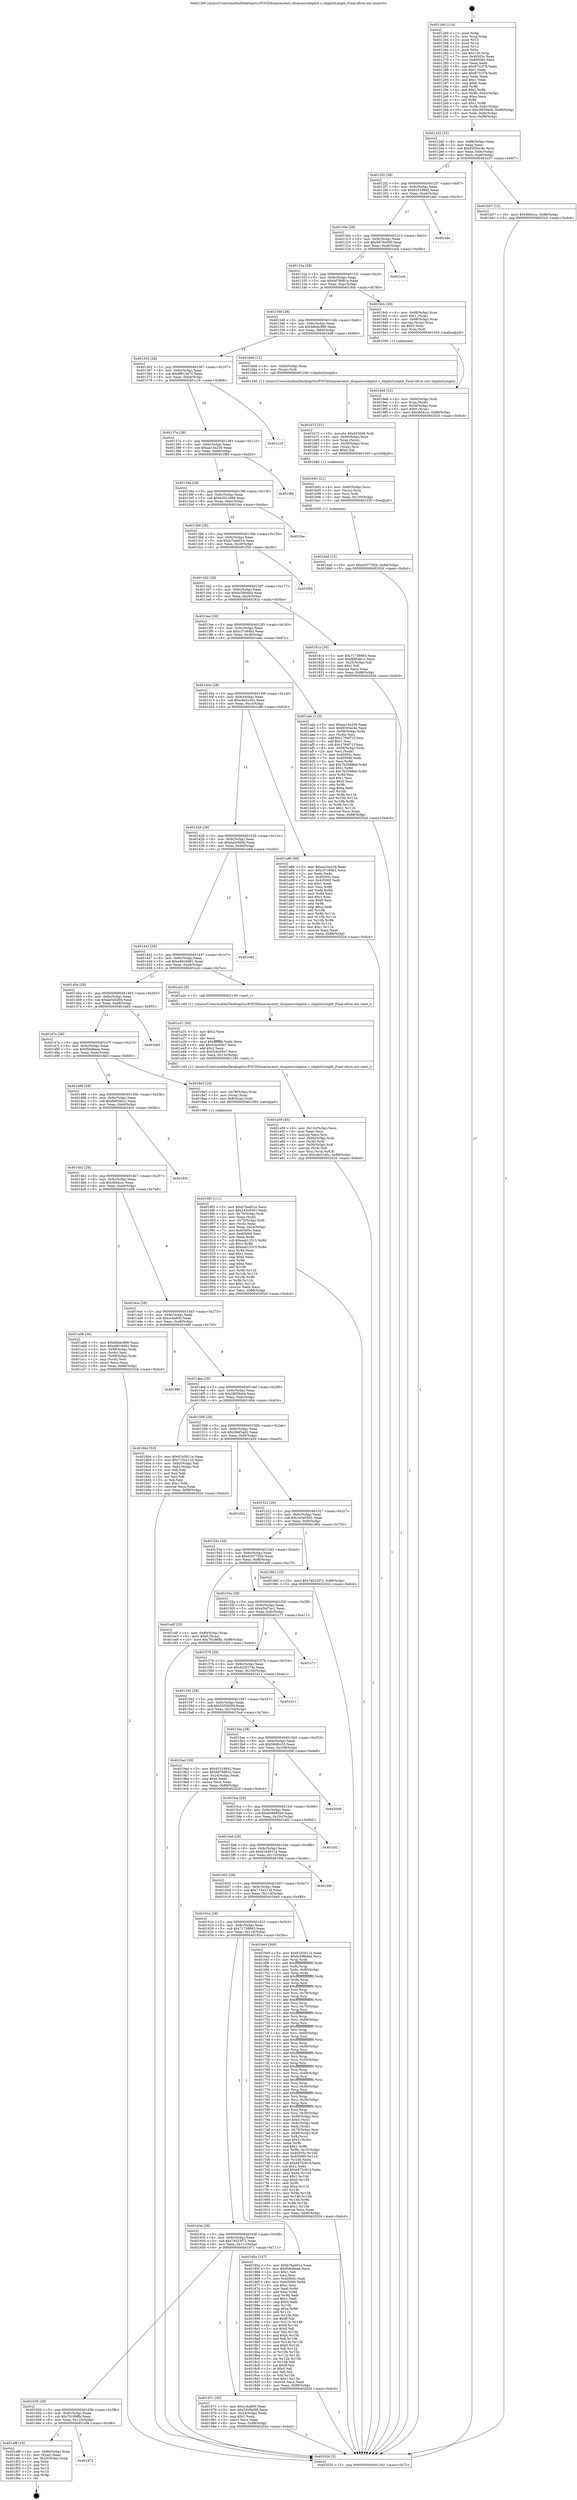 digraph "0x401260" {
  label = "0x401260 (/mnt/c/Users/mathe/Desktop/tcc/POCII/binaries/extr_disquesrcskiplist.c_skiplistLength_Final-ollvm.out::main(0))"
  labelloc = "t"
  node[shape=record]

  Entry [label="",width=0.3,height=0.3,shape=circle,fillcolor=black,style=filled]
  "0x4012d2" [label="{
     0x4012d2 [32]\l
     | [instrs]\l
     &nbsp;&nbsp;0x4012d2 \<+6\>: mov -0x88(%rbp),%eax\l
     &nbsp;&nbsp;0x4012d8 \<+2\>: mov %eax,%ecx\l
     &nbsp;&nbsp;0x4012da \<+6\>: sub $0x9305ec4e,%ecx\l
     &nbsp;&nbsp;0x4012e0 \<+6\>: mov %eax,-0x9c(%rbp)\l
     &nbsp;&nbsp;0x4012e6 \<+6\>: mov %ecx,-0xa0(%rbp)\l
     &nbsp;&nbsp;0x4012ec \<+6\>: je 0000000000401b57 \<main+0x8f7\>\l
  }"]
  "0x401b57" [label="{
     0x401b57 [15]\l
     | [instrs]\l
     &nbsp;&nbsp;0x401b57 \<+10\>: movl $0x4fd4ccc,-0x88(%rbp)\l
     &nbsp;&nbsp;0x401b61 \<+5\>: jmp 000000000040202d \<main+0xdcd\>\l
  }"]
  "0x4012f2" [label="{
     0x4012f2 [28]\l
     | [instrs]\l
     &nbsp;&nbsp;0x4012f2 \<+5\>: jmp 00000000004012f7 \<main+0x97\>\l
     &nbsp;&nbsp;0x4012f7 \<+6\>: mov -0x9c(%rbp),%eax\l
     &nbsp;&nbsp;0x4012fd \<+5\>: sub $0x93318942,%eax\l
     &nbsp;&nbsp;0x401302 \<+6\>: mov %eax,-0xa4(%rbp)\l
     &nbsp;&nbsp;0x401308 \<+6\>: je 0000000000401ebc \<main+0xc5c\>\l
  }"]
  Exit [label="",width=0.3,height=0.3,shape=circle,fillcolor=black,style=filled,peripheries=2]
  "0x401ebc" [label="{
     0x401ebc\l
  }", style=dashed]
  "0x40130e" [label="{
     0x40130e [28]\l
     | [instrs]\l
     &nbsp;&nbsp;0x40130e \<+5\>: jmp 0000000000401313 \<main+0xb3\>\l
     &nbsp;&nbsp;0x401313 \<+6\>: mov -0x9c(%rbp),%eax\l
     &nbsp;&nbsp;0x401319 \<+5\>: sub $0x9d76e095,%eax\l
     &nbsp;&nbsp;0x40131e \<+6\>: mov %eax,-0xa8(%rbp)\l
     &nbsp;&nbsp;0x401324 \<+6\>: je 0000000000401ecb \<main+0xc6b\>\l
  }"]
  "0x401672" [label="{
     0x401672\l
  }", style=dashed]
  "0x401ecb" [label="{
     0x401ecb\l
  }", style=dashed]
  "0x40132a" [label="{
     0x40132a [28]\l
     | [instrs]\l
     &nbsp;&nbsp;0x40132a \<+5\>: jmp 000000000040132f \<main+0xcf\>\l
     &nbsp;&nbsp;0x40132f \<+6\>: mov -0x9c(%rbp),%eax\l
     &nbsp;&nbsp;0x401335 \<+5\>: sub $0x9d78881e,%eax\l
     &nbsp;&nbsp;0x40133a \<+6\>: mov %eax,-0xac(%rbp)\l
     &nbsp;&nbsp;0x401340 \<+6\>: je 00000000004019cb \<main+0x76b\>\l
  }"]
  "0x401ef8" [label="{
     0x401ef8 [19]\l
     | [instrs]\l
     &nbsp;&nbsp;0x401ef8 \<+4\>: mov -0x80(%rbp),%rax\l
     &nbsp;&nbsp;0x401efc \<+2\>: mov (%rax),%eax\l
     &nbsp;&nbsp;0x401efe \<+4\>: lea -0x20(%rbp),%rsp\l
     &nbsp;&nbsp;0x401f02 \<+1\>: pop %rbx\l
     &nbsp;&nbsp;0x401f03 \<+2\>: pop %r12\l
     &nbsp;&nbsp;0x401f05 \<+2\>: pop %r14\l
     &nbsp;&nbsp;0x401f07 \<+2\>: pop %r15\l
     &nbsp;&nbsp;0x401f09 \<+1\>: pop %rbp\l
     &nbsp;&nbsp;0x401f0a \<+1\>: ret\l
  }"]
  "0x4019cb" [label="{
     0x4019cb [29]\l
     | [instrs]\l
     &nbsp;&nbsp;0x4019cb \<+4\>: mov -0x68(%rbp),%rax\l
     &nbsp;&nbsp;0x4019cf \<+6\>: movl $0x1,(%rax)\l
     &nbsp;&nbsp;0x4019d5 \<+4\>: mov -0x68(%rbp),%rax\l
     &nbsp;&nbsp;0x4019d9 \<+3\>: movslq (%rax),%rax\l
     &nbsp;&nbsp;0x4019dc \<+4\>: shl $0x3,%rax\l
     &nbsp;&nbsp;0x4019e0 \<+3\>: mov %rax,%rdi\l
     &nbsp;&nbsp;0x4019e3 \<+5\>: call 0000000000401050 \<malloc@plt\>\l
     | [calls]\l
     &nbsp;&nbsp;0x401050 \{1\} (unknown)\l
  }"]
  "0x401346" [label="{
     0x401346 [28]\l
     | [instrs]\l
     &nbsp;&nbsp;0x401346 \<+5\>: jmp 000000000040134b \<main+0xeb\>\l
     &nbsp;&nbsp;0x40134b \<+6\>: mov -0x9c(%rbp),%eax\l
     &nbsp;&nbsp;0x401351 \<+5\>: sub $0x9dbbc996,%eax\l
     &nbsp;&nbsp;0x401356 \<+6\>: mov %eax,-0xb0(%rbp)\l
     &nbsp;&nbsp;0x40135c \<+6\>: je 0000000000401b66 \<main+0x906\>\l
  }"]
  "0x401ba6" [label="{
     0x401ba6 [15]\l
     | [instrs]\l
     &nbsp;&nbsp;0x401ba6 \<+10\>: movl $0x4307792b,-0x88(%rbp)\l
     &nbsp;&nbsp;0x401bb0 \<+5\>: jmp 000000000040202d \<main+0xdcd\>\l
  }"]
  "0x401b66" [label="{
     0x401b66 [12]\l
     | [instrs]\l
     &nbsp;&nbsp;0x401b66 \<+4\>: mov -0x60(%rbp),%rax\l
     &nbsp;&nbsp;0x401b6a \<+3\>: mov (%rax),%rdi\l
     &nbsp;&nbsp;0x401b6d \<+5\>: call 0000000000401240 \<skiplistLength\>\l
     | [calls]\l
     &nbsp;&nbsp;0x401240 \{1\} (/mnt/c/Users/mathe/Desktop/tcc/POCII/binaries/extr_disquesrcskiplist.c_skiplistLength_Final-ollvm.out::skiplistLength)\l
  }"]
  "0x401362" [label="{
     0x401362 [28]\l
     | [instrs]\l
     &nbsp;&nbsp;0x401362 \<+5\>: jmp 0000000000401367 \<main+0x107\>\l
     &nbsp;&nbsp;0x401367 \<+6\>: mov -0x9c(%rbp),%eax\l
     &nbsp;&nbsp;0x40136d \<+5\>: sub $0x9f813d70,%eax\l
     &nbsp;&nbsp;0x401372 \<+6\>: mov %eax,-0xb4(%rbp)\l
     &nbsp;&nbsp;0x401378 \<+6\>: je 0000000000401c16 \<main+0x9b6\>\l
  }"]
  "0x401b91" [label="{
     0x401b91 [21]\l
     | [instrs]\l
     &nbsp;&nbsp;0x401b91 \<+4\>: mov -0x60(%rbp),%rcx\l
     &nbsp;&nbsp;0x401b95 \<+3\>: mov (%rcx),%rcx\l
     &nbsp;&nbsp;0x401b98 \<+3\>: mov %rcx,%rdi\l
     &nbsp;&nbsp;0x401b9b \<+6\>: mov %eax,-0x130(%rbp)\l
     &nbsp;&nbsp;0x401ba1 \<+5\>: call 0000000000401030 \<free@plt\>\l
     | [calls]\l
     &nbsp;&nbsp;0x401030 \{1\} (unknown)\l
  }"]
  "0x401c16" [label="{
     0x401c16\l
  }", style=dashed]
  "0x40137e" [label="{
     0x40137e [28]\l
     | [instrs]\l
     &nbsp;&nbsp;0x40137e \<+5\>: jmp 0000000000401383 \<main+0x123\>\l
     &nbsp;&nbsp;0x401383 \<+6\>: mov -0x9c(%rbp),%eax\l
     &nbsp;&nbsp;0x401389 \<+5\>: sub $0xaa10a230,%eax\l
     &nbsp;&nbsp;0x40138e \<+6\>: mov %eax,-0xb8(%rbp)\l
     &nbsp;&nbsp;0x401394 \<+6\>: je 0000000000401f80 \<main+0xd20\>\l
  }"]
  "0x401b72" [label="{
     0x401b72 [31]\l
     | [instrs]\l
     &nbsp;&nbsp;0x401b72 \<+10\>: movabs $0x4030d6,%rdi\l
     &nbsp;&nbsp;0x401b7c \<+4\>: mov -0x50(%rbp),%rcx\l
     &nbsp;&nbsp;0x401b80 \<+3\>: mov %rax,(%rcx)\l
     &nbsp;&nbsp;0x401b83 \<+4\>: mov -0x50(%rbp),%rax\l
     &nbsp;&nbsp;0x401b87 \<+3\>: mov (%rax),%rsi\l
     &nbsp;&nbsp;0x401b8a \<+2\>: mov $0x0,%al\l
     &nbsp;&nbsp;0x401b8c \<+5\>: call 0000000000401040 \<printf@plt\>\l
     | [calls]\l
     &nbsp;&nbsp;0x401040 \{1\} (unknown)\l
  }"]
  "0x401f80" [label="{
     0x401f80\l
  }", style=dashed]
  "0x40139a" [label="{
     0x40139a [28]\l
     | [instrs]\l
     &nbsp;&nbsp;0x40139a \<+5\>: jmp 000000000040139f \<main+0x13f\>\l
     &nbsp;&nbsp;0x40139f \<+6\>: mov -0x9c(%rbp),%eax\l
     &nbsp;&nbsp;0x4013a5 \<+5\>: sub $0xb301c48d,%eax\l
     &nbsp;&nbsp;0x4013aa \<+6\>: mov %eax,-0xbc(%rbp)\l
     &nbsp;&nbsp;0x4013b0 \<+6\>: je 0000000000401faa \<main+0xd4a\>\l
  }"]
  "0x401a59" [label="{
     0x401a59 [45]\l
     | [instrs]\l
     &nbsp;&nbsp;0x401a59 \<+6\>: mov -0x12c(%rbp),%ecx\l
     &nbsp;&nbsp;0x401a5f \<+3\>: imul %eax,%ecx\l
     &nbsp;&nbsp;0x401a62 \<+3\>: movslq %ecx,%rsi\l
     &nbsp;&nbsp;0x401a65 \<+4\>: mov -0x60(%rbp),%rdi\l
     &nbsp;&nbsp;0x401a69 \<+3\>: mov (%rdi),%rdi\l
     &nbsp;&nbsp;0x401a6c \<+4\>: mov -0x58(%rbp),%r8\l
     &nbsp;&nbsp;0x401a70 \<+3\>: movslq (%r8),%r8\l
     &nbsp;&nbsp;0x401a73 \<+4\>: mov %rsi,(%rdi,%r8,8)\l
     &nbsp;&nbsp;0x401a77 \<+10\>: movl $0xc6e01e5c,-0x88(%rbp)\l
     &nbsp;&nbsp;0x401a81 \<+5\>: jmp 000000000040202d \<main+0xdcd\>\l
  }"]
  "0x401faa" [label="{
     0x401faa\l
  }", style=dashed]
  "0x4013b6" [label="{
     0x4013b6 [28]\l
     | [instrs]\l
     &nbsp;&nbsp;0x4013b6 \<+5\>: jmp 00000000004013bb \<main+0x15b\>\l
     &nbsp;&nbsp;0x4013bb \<+6\>: mov -0x9c(%rbp),%eax\l
     &nbsp;&nbsp;0x4013c1 \<+5\>: sub $0xb7bad01e,%eax\l
     &nbsp;&nbsp;0x4013c6 \<+6\>: mov %eax,-0xc0(%rbp)\l
     &nbsp;&nbsp;0x4013cc \<+6\>: je 0000000000401f50 \<main+0xcf0\>\l
  }"]
  "0x401a31" [label="{
     0x401a31 [40]\l
     | [instrs]\l
     &nbsp;&nbsp;0x401a31 \<+5\>: mov $0x2,%ecx\l
     &nbsp;&nbsp;0x401a36 \<+1\>: cltd\l
     &nbsp;&nbsp;0x401a37 \<+2\>: idiv %ecx\l
     &nbsp;&nbsp;0x401a39 \<+6\>: imul $0xfffffffe,%edx,%ecx\l
     &nbsp;&nbsp;0x401a3f \<+6\>: add $0x5cbc05e7,%ecx\l
     &nbsp;&nbsp;0x401a45 \<+3\>: add $0x1,%ecx\l
     &nbsp;&nbsp;0x401a48 \<+6\>: sub $0x5cbc05e7,%ecx\l
     &nbsp;&nbsp;0x401a4e \<+6\>: mov %ecx,-0x12c(%rbp)\l
     &nbsp;&nbsp;0x401a54 \<+5\>: call 0000000000401160 \<next_i\>\l
     | [calls]\l
     &nbsp;&nbsp;0x401160 \{1\} (/mnt/c/Users/mathe/Desktop/tcc/POCII/binaries/extr_disquesrcskiplist.c_skiplistLength_Final-ollvm.out::next_i)\l
  }"]
  "0x401f50" [label="{
     0x401f50\l
  }", style=dashed]
  "0x4013d2" [label="{
     0x4013d2 [28]\l
     | [instrs]\l
     &nbsp;&nbsp;0x4013d2 \<+5\>: jmp 00000000004013d7 \<main+0x177\>\l
     &nbsp;&nbsp;0x4013d7 \<+6\>: mov -0x9c(%rbp),%eax\l
     &nbsp;&nbsp;0x4013dd \<+5\>: sub $0xbc58bddd,%eax\l
     &nbsp;&nbsp;0x4013e2 \<+6\>: mov %eax,-0xc4(%rbp)\l
     &nbsp;&nbsp;0x4013e8 \<+6\>: je 000000000040181e \<main+0x5be\>\l
  }"]
  "0x4019e8" [label="{
     0x4019e8 [32]\l
     | [instrs]\l
     &nbsp;&nbsp;0x4019e8 \<+4\>: mov -0x60(%rbp),%rdi\l
     &nbsp;&nbsp;0x4019ec \<+3\>: mov %rax,(%rdi)\l
     &nbsp;&nbsp;0x4019ef \<+4\>: mov -0x58(%rbp),%rax\l
     &nbsp;&nbsp;0x4019f3 \<+6\>: movl $0x0,(%rax)\l
     &nbsp;&nbsp;0x4019f9 \<+10\>: movl $0x4fd4ccc,-0x88(%rbp)\l
     &nbsp;&nbsp;0x401a03 \<+5\>: jmp 000000000040202d \<main+0xdcd\>\l
  }"]
  "0x40181e" [label="{
     0x40181e [30]\l
     | [instrs]\l
     &nbsp;&nbsp;0x40181e \<+5\>: mov $0x71738963,%eax\l
     &nbsp;&nbsp;0x401823 \<+5\>: mov $0xfb854b1c,%ecx\l
     &nbsp;&nbsp;0x401828 \<+3\>: mov -0x25(%rbp),%dl\l
     &nbsp;&nbsp;0x40182b \<+3\>: test $0x1,%dl\l
     &nbsp;&nbsp;0x40182e \<+3\>: cmovne %ecx,%eax\l
     &nbsp;&nbsp;0x401831 \<+6\>: mov %eax,-0x88(%rbp)\l
     &nbsp;&nbsp;0x401837 \<+5\>: jmp 000000000040202d \<main+0xdcd\>\l
  }"]
  "0x4013ee" [label="{
     0x4013ee [28]\l
     | [instrs]\l
     &nbsp;&nbsp;0x4013ee \<+5\>: jmp 00000000004013f3 \<main+0x193\>\l
     &nbsp;&nbsp;0x4013f3 \<+6\>: mov -0x9c(%rbp),%eax\l
     &nbsp;&nbsp;0x4013f9 \<+5\>: sub $0xc37c84b2,%eax\l
     &nbsp;&nbsp;0x4013fe \<+6\>: mov %eax,-0xc8(%rbp)\l
     &nbsp;&nbsp;0x401404 \<+6\>: je 0000000000401adc \<main+0x87c\>\l
  }"]
  "0x401656" [label="{
     0x401656 [28]\l
     | [instrs]\l
     &nbsp;&nbsp;0x401656 \<+5\>: jmp 000000000040165b \<main+0x3fb\>\l
     &nbsp;&nbsp;0x40165b \<+6\>: mov -0x9c(%rbp),%eax\l
     &nbsp;&nbsp;0x401661 \<+5\>: sub $0x78186ffa,%eax\l
     &nbsp;&nbsp;0x401666 \<+6\>: mov %eax,-0x120(%rbp)\l
     &nbsp;&nbsp;0x40166c \<+6\>: je 0000000000401ef8 \<main+0xc98\>\l
  }"]
  "0x401adc" [label="{
     0x401adc [123]\l
     | [instrs]\l
     &nbsp;&nbsp;0x401adc \<+5\>: mov $0xaa10a230,%eax\l
     &nbsp;&nbsp;0x401ae1 \<+5\>: mov $0x9305ec4e,%ecx\l
     &nbsp;&nbsp;0x401ae6 \<+4\>: mov -0x58(%rbp),%rdx\l
     &nbsp;&nbsp;0x401aea \<+2\>: mov (%rdx),%esi\l
     &nbsp;&nbsp;0x401aec \<+6\>: add $0x1784f71f,%esi\l
     &nbsp;&nbsp;0x401af2 \<+3\>: add $0x1,%esi\l
     &nbsp;&nbsp;0x401af5 \<+6\>: sub $0x1784f71f,%esi\l
     &nbsp;&nbsp;0x401afb \<+4\>: mov -0x58(%rbp),%rdx\l
     &nbsp;&nbsp;0x401aff \<+2\>: mov %esi,(%rdx)\l
     &nbsp;&nbsp;0x401b01 \<+7\>: mov 0x40505c,%esi\l
     &nbsp;&nbsp;0x401b08 \<+7\>: mov 0x405060,%edi\l
     &nbsp;&nbsp;0x401b0f \<+3\>: mov %esi,%r8d\l
     &nbsp;&nbsp;0x401b12 \<+7\>: add $0x7b5598bb,%r8d\l
     &nbsp;&nbsp;0x401b19 \<+4\>: sub $0x1,%r8d\l
     &nbsp;&nbsp;0x401b1d \<+7\>: sub $0x7b5598bb,%r8d\l
     &nbsp;&nbsp;0x401b24 \<+4\>: imul %r8d,%esi\l
     &nbsp;&nbsp;0x401b28 \<+3\>: and $0x1,%esi\l
     &nbsp;&nbsp;0x401b2b \<+3\>: cmp $0x0,%esi\l
     &nbsp;&nbsp;0x401b2e \<+4\>: sete %r9b\l
     &nbsp;&nbsp;0x401b32 \<+3\>: cmp $0xa,%edi\l
     &nbsp;&nbsp;0x401b35 \<+4\>: setl %r10b\l
     &nbsp;&nbsp;0x401b39 \<+3\>: mov %r9b,%r11b\l
     &nbsp;&nbsp;0x401b3c \<+3\>: and %r10b,%r11b\l
     &nbsp;&nbsp;0x401b3f \<+3\>: xor %r10b,%r9b\l
     &nbsp;&nbsp;0x401b42 \<+3\>: or %r9b,%r11b\l
     &nbsp;&nbsp;0x401b45 \<+4\>: test $0x1,%r11b\l
     &nbsp;&nbsp;0x401b49 \<+3\>: cmovne %ecx,%eax\l
     &nbsp;&nbsp;0x401b4c \<+6\>: mov %eax,-0x88(%rbp)\l
     &nbsp;&nbsp;0x401b52 \<+5\>: jmp 000000000040202d \<main+0xdcd\>\l
  }"]
  "0x40140a" [label="{
     0x40140a [28]\l
     | [instrs]\l
     &nbsp;&nbsp;0x40140a \<+5\>: jmp 000000000040140f \<main+0x1af\>\l
     &nbsp;&nbsp;0x40140f \<+6\>: mov -0x9c(%rbp),%eax\l
     &nbsp;&nbsp;0x401415 \<+5\>: sub $0xc6e01e5c,%eax\l
     &nbsp;&nbsp;0x40141a \<+6\>: mov %eax,-0xcc(%rbp)\l
     &nbsp;&nbsp;0x401420 \<+6\>: je 0000000000401a86 \<main+0x826\>\l
  }"]
  "0x401971" [label="{
     0x401971 [30]\l
     | [instrs]\l
     &nbsp;&nbsp;0x401971 \<+5\>: mov $0xcc4a800,%eax\l
     &nbsp;&nbsp;0x401976 \<+5\>: mov $0x5305b5f4,%ecx\l
     &nbsp;&nbsp;0x40197b \<+3\>: mov -0x24(%rbp),%edx\l
     &nbsp;&nbsp;0x40197e \<+3\>: cmp $0x1,%edx\l
     &nbsp;&nbsp;0x401981 \<+3\>: cmovl %ecx,%eax\l
     &nbsp;&nbsp;0x401984 \<+6\>: mov %eax,-0x88(%rbp)\l
     &nbsp;&nbsp;0x40198a \<+5\>: jmp 000000000040202d \<main+0xdcd\>\l
  }"]
  "0x401a86" [label="{
     0x401a86 [86]\l
     | [instrs]\l
     &nbsp;&nbsp;0x401a86 \<+5\>: mov $0xaa10a230,%eax\l
     &nbsp;&nbsp;0x401a8b \<+5\>: mov $0xc37c84b2,%ecx\l
     &nbsp;&nbsp;0x401a90 \<+2\>: xor %edx,%edx\l
     &nbsp;&nbsp;0x401a92 \<+7\>: mov 0x40505c,%esi\l
     &nbsp;&nbsp;0x401a99 \<+7\>: mov 0x405060,%edi\l
     &nbsp;&nbsp;0x401aa0 \<+3\>: sub $0x1,%edx\l
     &nbsp;&nbsp;0x401aa3 \<+3\>: mov %esi,%r8d\l
     &nbsp;&nbsp;0x401aa6 \<+3\>: add %edx,%r8d\l
     &nbsp;&nbsp;0x401aa9 \<+4\>: imul %r8d,%esi\l
     &nbsp;&nbsp;0x401aad \<+3\>: and $0x1,%esi\l
     &nbsp;&nbsp;0x401ab0 \<+3\>: cmp $0x0,%esi\l
     &nbsp;&nbsp;0x401ab3 \<+4\>: sete %r9b\l
     &nbsp;&nbsp;0x401ab7 \<+3\>: cmp $0xa,%edi\l
     &nbsp;&nbsp;0x401aba \<+4\>: setl %r10b\l
     &nbsp;&nbsp;0x401abe \<+3\>: mov %r9b,%r11b\l
     &nbsp;&nbsp;0x401ac1 \<+3\>: and %r10b,%r11b\l
     &nbsp;&nbsp;0x401ac4 \<+3\>: xor %r10b,%r9b\l
     &nbsp;&nbsp;0x401ac7 \<+3\>: or %r9b,%r11b\l
     &nbsp;&nbsp;0x401aca \<+4\>: test $0x1,%r11b\l
     &nbsp;&nbsp;0x401ace \<+3\>: cmovne %ecx,%eax\l
     &nbsp;&nbsp;0x401ad1 \<+6\>: mov %eax,-0x88(%rbp)\l
     &nbsp;&nbsp;0x401ad7 \<+5\>: jmp 000000000040202d \<main+0xdcd\>\l
  }"]
  "0x401426" [label="{
     0x401426 [28]\l
     | [instrs]\l
     &nbsp;&nbsp;0x401426 \<+5\>: jmp 000000000040142b \<main+0x1cb\>\l
     &nbsp;&nbsp;0x40142b \<+6\>: mov -0x9c(%rbp),%eax\l
     &nbsp;&nbsp;0x401431 \<+5\>: sub $0xda3c6b9e,%eax\l
     &nbsp;&nbsp;0x401436 \<+6\>: mov %eax,-0xd0(%rbp)\l
     &nbsp;&nbsp;0x40143c \<+6\>: je 0000000000401e6d \<main+0xc0d\>\l
  }"]
  "0x4018f3" [label="{
     0x4018f3 [111]\l
     | [instrs]\l
     &nbsp;&nbsp;0x4018f3 \<+5\>: mov $0xb7bad01e,%ecx\l
     &nbsp;&nbsp;0x4018f8 \<+5\>: mov $0x343e5581,%edx\l
     &nbsp;&nbsp;0x4018fd \<+4\>: mov -0x70(%rbp),%rdi\l
     &nbsp;&nbsp;0x401901 \<+2\>: mov %eax,(%rdi)\l
     &nbsp;&nbsp;0x401903 \<+4\>: mov -0x70(%rbp),%rdi\l
     &nbsp;&nbsp;0x401907 \<+2\>: mov (%rdi),%eax\l
     &nbsp;&nbsp;0x401909 \<+3\>: mov %eax,-0x24(%rbp)\l
     &nbsp;&nbsp;0x40190c \<+7\>: mov 0x40505c,%eax\l
     &nbsp;&nbsp;0x401913 \<+7\>: mov 0x405060,%esi\l
     &nbsp;&nbsp;0x40191a \<+3\>: mov %eax,%r8d\l
     &nbsp;&nbsp;0x40191d \<+7\>: sub $0xeab12515,%r8d\l
     &nbsp;&nbsp;0x401924 \<+4\>: sub $0x1,%r8d\l
     &nbsp;&nbsp;0x401928 \<+7\>: add $0xeab12515,%r8d\l
     &nbsp;&nbsp;0x40192f \<+4\>: imul %r8d,%eax\l
     &nbsp;&nbsp;0x401933 \<+3\>: and $0x1,%eax\l
     &nbsp;&nbsp;0x401936 \<+3\>: cmp $0x0,%eax\l
     &nbsp;&nbsp;0x401939 \<+4\>: sete %r9b\l
     &nbsp;&nbsp;0x40193d \<+3\>: cmp $0xa,%esi\l
     &nbsp;&nbsp;0x401940 \<+4\>: setl %r10b\l
     &nbsp;&nbsp;0x401944 \<+3\>: mov %r9b,%r11b\l
     &nbsp;&nbsp;0x401947 \<+3\>: and %r10b,%r11b\l
     &nbsp;&nbsp;0x40194a \<+3\>: xor %r10b,%r9b\l
     &nbsp;&nbsp;0x40194d \<+3\>: or %r9b,%r11b\l
     &nbsp;&nbsp;0x401950 \<+4\>: test $0x1,%r11b\l
     &nbsp;&nbsp;0x401954 \<+3\>: cmovne %edx,%ecx\l
     &nbsp;&nbsp;0x401957 \<+6\>: mov %ecx,-0x88(%rbp)\l
     &nbsp;&nbsp;0x40195d \<+5\>: jmp 000000000040202d \<main+0xdcd\>\l
  }"]
  "0x401e6d" [label="{
     0x401e6d\l
  }", style=dashed]
  "0x401442" [label="{
     0x401442 [28]\l
     | [instrs]\l
     &nbsp;&nbsp;0x401442 \<+5\>: jmp 0000000000401447 \<main+0x1e7\>\l
     &nbsp;&nbsp;0x401447 \<+6\>: mov -0x9c(%rbp),%eax\l
     &nbsp;&nbsp;0x40144d \<+5\>: sub $0xe8816d81,%eax\l
     &nbsp;&nbsp;0x401452 \<+6\>: mov %eax,-0xd4(%rbp)\l
     &nbsp;&nbsp;0x401458 \<+6\>: je 0000000000401a2c \<main+0x7cc\>\l
  }"]
  "0x40163a" [label="{
     0x40163a [28]\l
     | [instrs]\l
     &nbsp;&nbsp;0x40163a \<+5\>: jmp 000000000040163f \<main+0x3df\>\l
     &nbsp;&nbsp;0x40163f \<+6\>: mov -0x9c(%rbp),%eax\l
     &nbsp;&nbsp;0x401645 \<+5\>: sub $0x74023f72,%eax\l
     &nbsp;&nbsp;0x40164a \<+6\>: mov %eax,-0x11c(%rbp)\l
     &nbsp;&nbsp;0x401650 \<+6\>: je 0000000000401971 \<main+0x711\>\l
  }"]
  "0x401a2c" [label="{
     0x401a2c [5]\l
     | [instrs]\l
     &nbsp;&nbsp;0x401a2c \<+5\>: call 0000000000401160 \<next_i\>\l
     | [calls]\l
     &nbsp;&nbsp;0x401160 \{1\} (/mnt/c/Users/mathe/Desktop/tcc/POCII/binaries/extr_disquesrcskiplist.c_skiplistLength_Final-ollvm.out::next_i)\l
  }"]
  "0x40145e" [label="{
     0x40145e [28]\l
     | [instrs]\l
     &nbsp;&nbsp;0x40145e \<+5\>: jmp 0000000000401463 \<main+0x203\>\l
     &nbsp;&nbsp;0x401463 \<+6\>: mov -0x9c(%rbp),%eax\l
     &nbsp;&nbsp;0x401469 \<+5\>: sub $0xee5cb30d,%eax\l
     &nbsp;&nbsp;0x40146e \<+6\>: mov %eax,-0xd8(%rbp)\l
     &nbsp;&nbsp;0x401474 \<+6\>: je 0000000000401bb5 \<main+0x955\>\l
  }"]
  "0x40185a" [label="{
     0x40185a [137]\l
     | [instrs]\l
     &nbsp;&nbsp;0x40185a \<+5\>: mov $0xb7bad01e,%eax\l
     &nbsp;&nbsp;0x40185f \<+5\>: mov $0xf56d6eae,%ecx\l
     &nbsp;&nbsp;0x401864 \<+2\>: mov $0x1,%dl\l
     &nbsp;&nbsp;0x401866 \<+2\>: xor %esi,%esi\l
     &nbsp;&nbsp;0x401868 \<+7\>: mov 0x40505c,%edi\l
     &nbsp;&nbsp;0x40186f \<+8\>: mov 0x405060,%r8d\l
     &nbsp;&nbsp;0x401877 \<+3\>: sub $0x1,%esi\l
     &nbsp;&nbsp;0x40187a \<+3\>: mov %edi,%r9d\l
     &nbsp;&nbsp;0x40187d \<+3\>: add %esi,%r9d\l
     &nbsp;&nbsp;0x401880 \<+4\>: imul %r9d,%edi\l
     &nbsp;&nbsp;0x401884 \<+3\>: and $0x1,%edi\l
     &nbsp;&nbsp;0x401887 \<+3\>: cmp $0x0,%edi\l
     &nbsp;&nbsp;0x40188a \<+4\>: sete %r10b\l
     &nbsp;&nbsp;0x40188e \<+4\>: cmp $0xa,%r8d\l
     &nbsp;&nbsp;0x401892 \<+4\>: setl %r11b\l
     &nbsp;&nbsp;0x401896 \<+3\>: mov %r10b,%bl\l
     &nbsp;&nbsp;0x401899 \<+3\>: xor $0xff,%bl\l
     &nbsp;&nbsp;0x40189c \<+3\>: mov %r11b,%r14b\l
     &nbsp;&nbsp;0x40189f \<+4\>: xor $0xff,%r14b\l
     &nbsp;&nbsp;0x4018a3 \<+3\>: xor $0x0,%dl\l
     &nbsp;&nbsp;0x4018a6 \<+3\>: mov %bl,%r15b\l
     &nbsp;&nbsp;0x4018a9 \<+4\>: and $0x0,%r15b\l
     &nbsp;&nbsp;0x4018ad \<+3\>: and %dl,%r10b\l
     &nbsp;&nbsp;0x4018b0 \<+3\>: mov %r14b,%r12b\l
     &nbsp;&nbsp;0x4018b3 \<+4\>: and $0x0,%r12b\l
     &nbsp;&nbsp;0x4018b7 \<+3\>: and %dl,%r11b\l
     &nbsp;&nbsp;0x4018ba \<+3\>: or %r10b,%r15b\l
     &nbsp;&nbsp;0x4018bd \<+3\>: or %r11b,%r12b\l
     &nbsp;&nbsp;0x4018c0 \<+3\>: xor %r12b,%r15b\l
     &nbsp;&nbsp;0x4018c3 \<+3\>: or %r14b,%bl\l
     &nbsp;&nbsp;0x4018c6 \<+3\>: xor $0xff,%bl\l
     &nbsp;&nbsp;0x4018c9 \<+3\>: or $0x0,%dl\l
     &nbsp;&nbsp;0x4018cc \<+2\>: and %dl,%bl\l
     &nbsp;&nbsp;0x4018ce \<+3\>: or %bl,%r15b\l
     &nbsp;&nbsp;0x4018d1 \<+4\>: test $0x1,%r15b\l
     &nbsp;&nbsp;0x4018d5 \<+3\>: cmovne %ecx,%eax\l
     &nbsp;&nbsp;0x4018d8 \<+6\>: mov %eax,-0x88(%rbp)\l
     &nbsp;&nbsp;0x4018de \<+5\>: jmp 000000000040202d \<main+0xdcd\>\l
  }"]
  "0x401bb5" [label="{
     0x401bb5\l
  }", style=dashed]
  "0x40147a" [label="{
     0x40147a [28]\l
     | [instrs]\l
     &nbsp;&nbsp;0x40147a \<+5\>: jmp 000000000040147f \<main+0x21f\>\l
     &nbsp;&nbsp;0x40147f \<+6\>: mov -0x9c(%rbp),%eax\l
     &nbsp;&nbsp;0x401485 \<+5\>: sub $0xf56d6eae,%eax\l
     &nbsp;&nbsp;0x40148a \<+6\>: mov %eax,-0xdc(%rbp)\l
     &nbsp;&nbsp;0x401490 \<+6\>: je 00000000004018e3 \<main+0x683\>\l
  }"]
  "0x40161e" [label="{
     0x40161e [28]\l
     | [instrs]\l
     &nbsp;&nbsp;0x40161e \<+5\>: jmp 0000000000401623 \<main+0x3c3\>\l
     &nbsp;&nbsp;0x401623 \<+6\>: mov -0x9c(%rbp),%eax\l
     &nbsp;&nbsp;0x401629 \<+5\>: sub $0x71738963,%eax\l
     &nbsp;&nbsp;0x40162e \<+6\>: mov %eax,-0x118(%rbp)\l
     &nbsp;&nbsp;0x401634 \<+6\>: je 000000000040185a \<main+0x5fa\>\l
  }"]
  "0x4018e3" [label="{
     0x4018e3 [16]\l
     | [instrs]\l
     &nbsp;&nbsp;0x4018e3 \<+4\>: mov -0x78(%rbp),%rax\l
     &nbsp;&nbsp;0x4018e7 \<+3\>: mov (%rax),%rax\l
     &nbsp;&nbsp;0x4018ea \<+4\>: mov 0x8(%rax),%rdi\l
     &nbsp;&nbsp;0x4018ee \<+5\>: call 0000000000401060 \<atoi@plt\>\l
     | [calls]\l
     &nbsp;&nbsp;0x401060 \{1\} (unknown)\l
  }"]
  "0x401496" [label="{
     0x401496 [28]\l
     | [instrs]\l
     &nbsp;&nbsp;0x401496 \<+5\>: jmp 000000000040149b \<main+0x23b\>\l
     &nbsp;&nbsp;0x40149b \<+6\>: mov -0x9c(%rbp),%eax\l
     &nbsp;&nbsp;0x4014a1 \<+5\>: sub $0xfb854b1c,%eax\l
     &nbsp;&nbsp;0x4014a6 \<+6\>: mov %eax,-0xe0(%rbp)\l
     &nbsp;&nbsp;0x4014ac \<+6\>: je 000000000040183c \<main+0x5dc\>\l
  }"]
  "0x4016e9" [label="{
     0x4016e9 [309]\l
     | [instrs]\l
     &nbsp;&nbsp;0x4016e9 \<+5\>: mov $0x61b5611e,%eax\l
     &nbsp;&nbsp;0x4016ee \<+5\>: mov $0xbc58bddd,%ecx\l
     &nbsp;&nbsp;0x4016f3 \<+3\>: mov %rsp,%rdx\l
     &nbsp;&nbsp;0x4016f6 \<+4\>: add $0xfffffffffffffff0,%rdx\l
     &nbsp;&nbsp;0x4016fa \<+3\>: mov %rdx,%rsp\l
     &nbsp;&nbsp;0x4016fd \<+4\>: mov %rdx,-0x80(%rbp)\l
     &nbsp;&nbsp;0x401701 \<+3\>: mov %rsp,%rdx\l
     &nbsp;&nbsp;0x401704 \<+4\>: add $0xfffffffffffffff0,%rdx\l
     &nbsp;&nbsp;0x401708 \<+3\>: mov %rdx,%rsp\l
     &nbsp;&nbsp;0x40170b \<+3\>: mov %rsp,%rsi\l
     &nbsp;&nbsp;0x40170e \<+4\>: add $0xfffffffffffffff0,%rsi\l
     &nbsp;&nbsp;0x401712 \<+3\>: mov %rsi,%rsp\l
     &nbsp;&nbsp;0x401715 \<+4\>: mov %rsi,-0x78(%rbp)\l
     &nbsp;&nbsp;0x401719 \<+3\>: mov %rsp,%rsi\l
     &nbsp;&nbsp;0x40171c \<+4\>: add $0xfffffffffffffff0,%rsi\l
     &nbsp;&nbsp;0x401720 \<+3\>: mov %rsi,%rsp\l
     &nbsp;&nbsp;0x401723 \<+4\>: mov %rsi,-0x70(%rbp)\l
     &nbsp;&nbsp;0x401727 \<+3\>: mov %rsp,%rsi\l
     &nbsp;&nbsp;0x40172a \<+4\>: add $0xfffffffffffffff0,%rsi\l
     &nbsp;&nbsp;0x40172e \<+3\>: mov %rsi,%rsp\l
     &nbsp;&nbsp;0x401731 \<+4\>: mov %rsi,-0x68(%rbp)\l
     &nbsp;&nbsp;0x401735 \<+3\>: mov %rsp,%rsi\l
     &nbsp;&nbsp;0x401738 \<+4\>: add $0xfffffffffffffff0,%rsi\l
     &nbsp;&nbsp;0x40173c \<+3\>: mov %rsi,%rsp\l
     &nbsp;&nbsp;0x40173f \<+4\>: mov %rsi,-0x60(%rbp)\l
     &nbsp;&nbsp;0x401743 \<+3\>: mov %rsp,%rsi\l
     &nbsp;&nbsp;0x401746 \<+4\>: add $0xfffffffffffffff0,%rsi\l
     &nbsp;&nbsp;0x40174a \<+3\>: mov %rsi,%rsp\l
     &nbsp;&nbsp;0x40174d \<+4\>: mov %rsi,-0x58(%rbp)\l
     &nbsp;&nbsp;0x401751 \<+3\>: mov %rsp,%rsi\l
     &nbsp;&nbsp;0x401754 \<+4\>: add $0xfffffffffffffff0,%rsi\l
     &nbsp;&nbsp;0x401758 \<+3\>: mov %rsi,%rsp\l
     &nbsp;&nbsp;0x40175b \<+4\>: mov %rsi,-0x50(%rbp)\l
     &nbsp;&nbsp;0x40175f \<+3\>: mov %rsp,%rsi\l
     &nbsp;&nbsp;0x401762 \<+4\>: add $0xfffffffffffffff0,%rsi\l
     &nbsp;&nbsp;0x401766 \<+3\>: mov %rsi,%rsp\l
     &nbsp;&nbsp;0x401769 \<+4\>: mov %rsi,-0x48(%rbp)\l
     &nbsp;&nbsp;0x40176d \<+3\>: mov %rsp,%rsi\l
     &nbsp;&nbsp;0x401770 \<+4\>: add $0xfffffffffffffff0,%rsi\l
     &nbsp;&nbsp;0x401774 \<+3\>: mov %rsi,%rsp\l
     &nbsp;&nbsp;0x401777 \<+4\>: mov %rsi,-0x40(%rbp)\l
     &nbsp;&nbsp;0x40177b \<+3\>: mov %rsp,%rsi\l
     &nbsp;&nbsp;0x40177e \<+4\>: add $0xfffffffffffffff0,%rsi\l
     &nbsp;&nbsp;0x401782 \<+3\>: mov %rsi,%rsp\l
     &nbsp;&nbsp;0x401785 \<+4\>: mov %rsi,-0x38(%rbp)\l
     &nbsp;&nbsp;0x401789 \<+3\>: mov %rsp,%rsi\l
     &nbsp;&nbsp;0x40178c \<+4\>: add $0xfffffffffffffff0,%rsi\l
     &nbsp;&nbsp;0x401790 \<+3\>: mov %rsi,%rsp\l
     &nbsp;&nbsp;0x401793 \<+4\>: mov %rsi,-0x30(%rbp)\l
     &nbsp;&nbsp;0x401797 \<+4\>: mov -0x80(%rbp),%rsi\l
     &nbsp;&nbsp;0x40179b \<+6\>: movl $0x0,(%rsi)\l
     &nbsp;&nbsp;0x4017a1 \<+6\>: mov -0x8c(%rbp),%edi\l
     &nbsp;&nbsp;0x4017a7 \<+2\>: mov %edi,(%rdx)\l
     &nbsp;&nbsp;0x4017a9 \<+4\>: mov -0x78(%rbp),%rsi\l
     &nbsp;&nbsp;0x4017ad \<+7\>: mov -0x98(%rbp),%r8\l
     &nbsp;&nbsp;0x4017b4 \<+3\>: mov %r8,(%rsi)\l
     &nbsp;&nbsp;0x4017b7 \<+3\>: cmpl $0x2,(%rdx)\l
     &nbsp;&nbsp;0x4017ba \<+4\>: setne %r9b\l
     &nbsp;&nbsp;0x4017be \<+4\>: and $0x1,%r9b\l
     &nbsp;&nbsp;0x4017c2 \<+4\>: mov %r9b,-0x25(%rbp)\l
     &nbsp;&nbsp;0x4017c6 \<+8\>: mov 0x40505c,%r10d\l
     &nbsp;&nbsp;0x4017ce \<+8\>: mov 0x405060,%r11d\l
     &nbsp;&nbsp;0x4017d6 \<+3\>: mov %r10d,%ebx\l
     &nbsp;&nbsp;0x4017d9 \<+6\>: sub $0xe972c814,%ebx\l
     &nbsp;&nbsp;0x4017df \<+3\>: sub $0x1,%ebx\l
     &nbsp;&nbsp;0x4017e2 \<+6\>: add $0xe972c814,%ebx\l
     &nbsp;&nbsp;0x4017e8 \<+4\>: imul %ebx,%r10d\l
     &nbsp;&nbsp;0x4017ec \<+4\>: and $0x1,%r10d\l
     &nbsp;&nbsp;0x4017f0 \<+4\>: cmp $0x0,%r10d\l
     &nbsp;&nbsp;0x4017f4 \<+4\>: sete %r9b\l
     &nbsp;&nbsp;0x4017f8 \<+4\>: cmp $0xa,%r11d\l
     &nbsp;&nbsp;0x4017fc \<+4\>: setl %r14b\l
     &nbsp;&nbsp;0x401800 \<+3\>: mov %r9b,%r15b\l
     &nbsp;&nbsp;0x401803 \<+3\>: and %r14b,%r15b\l
     &nbsp;&nbsp;0x401806 \<+3\>: xor %r14b,%r9b\l
     &nbsp;&nbsp;0x401809 \<+3\>: or %r9b,%r15b\l
     &nbsp;&nbsp;0x40180c \<+4\>: test $0x1,%r15b\l
     &nbsp;&nbsp;0x401810 \<+3\>: cmovne %ecx,%eax\l
     &nbsp;&nbsp;0x401813 \<+6\>: mov %eax,-0x88(%rbp)\l
     &nbsp;&nbsp;0x401819 \<+5\>: jmp 000000000040202d \<main+0xdcd\>\l
  }"]
  "0x40183c" [label="{
     0x40183c\l
  }", style=dashed]
  "0x4014b2" [label="{
     0x4014b2 [28]\l
     | [instrs]\l
     &nbsp;&nbsp;0x4014b2 \<+5\>: jmp 00000000004014b7 \<main+0x257\>\l
     &nbsp;&nbsp;0x4014b7 \<+6\>: mov -0x9c(%rbp),%eax\l
     &nbsp;&nbsp;0x4014bd \<+5\>: sub $0x4fd4ccc,%eax\l
     &nbsp;&nbsp;0x4014c2 \<+6\>: mov %eax,-0xe4(%rbp)\l
     &nbsp;&nbsp;0x4014c8 \<+6\>: je 0000000000401a08 \<main+0x7a8\>\l
  }"]
  "0x401602" [label="{
     0x401602 [28]\l
     | [instrs]\l
     &nbsp;&nbsp;0x401602 \<+5\>: jmp 0000000000401607 \<main+0x3a7\>\l
     &nbsp;&nbsp;0x401607 \<+6\>: mov -0x9c(%rbp),%eax\l
     &nbsp;&nbsp;0x40160d \<+5\>: sub $0x715e212d,%eax\l
     &nbsp;&nbsp;0x401612 \<+6\>: mov %eax,-0x114(%rbp)\l
     &nbsp;&nbsp;0x401618 \<+6\>: je 00000000004016e9 \<main+0x489\>\l
  }"]
  "0x401a08" [label="{
     0x401a08 [36]\l
     | [instrs]\l
     &nbsp;&nbsp;0x401a08 \<+5\>: mov $0x9dbbc996,%eax\l
     &nbsp;&nbsp;0x401a0d \<+5\>: mov $0xe8816d81,%ecx\l
     &nbsp;&nbsp;0x401a12 \<+4\>: mov -0x58(%rbp),%rdx\l
     &nbsp;&nbsp;0x401a16 \<+2\>: mov (%rdx),%esi\l
     &nbsp;&nbsp;0x401a18 \<+4\>: mov -0x68(%rbp),%rdx\l
     &nbsp;&nbsp;0x401a1c \<+2\>: cmp (%rdx),%esi\l
     &nbsp;&nbsp;0x401a1e \<+3\>: cmovl %ecx,%eax\l
     &nbsp;&nbsp;0x401a21 \<+6\>: mov %eax,-0x88(%rbp)\l
     &nbsp;&nbsp;0x401a27 \<+5\>: jmp 000000000040202d \<main+0xdcd\>\l
  }"]
  "0x4014ce" [label="{
     0x4014ce [28]\l
     | [instrs]\l
     &nbsp;&nbsp;0x4014ce \<+5\>: jmp 00000000004014d3 \<main+0x273\>\l
     &nbsp;&nbsp;0x4014d3 \<+6\>: mov -0x9c(%rbp),%eax\l
     &nbsp;&nbsp;0x4014d9 \<+5\>: sub $0xcc4a800,%eax\l
     &nbsp;&nbsp;0x4014de \<+6\>: mov %eax,-0xe8(%rbp)\l
     &nbsp;&nbsp;0x4014e4 \<+6\>: je 000000000040198f \<main+0x72f\>\l
  }"]
  "0x401f0b" [label="{
     0x401f0b\l
  }", style=dashed]
  "0x40198f" [label="{
     0x40198f\l
  }", style=dashed]
  "0x4014ea" [label="{
     0x4014ea [28]\l
     | [instrs]\l
     &nbsp;&nbsp;0x4014ea \<+5\>: jmp 00000000004014ef \<main+0x28f\>\l
     &nbsp;&nbsp;0x4014ef \<+6\>: mov -0x9c(%rbp),%eax\l
     &nbsp;&nbsp;0x4014f5 \<+5\>: sub $0x28f39a04,%eax\l
     &nbsp;&nbsp;0x4014fa \<+6\>: mov %eax,-0xec(%rbp)\l
     &nbsp;&nbsp;0x401500 \<+6\>: je 00000000004016b4 \<main+0x454\>\l
  }"]
  "0x4015e6" [label="{
     0x4015e6 [28]\l
     | [instrs]\l
     &nbsp;&nbsp;0x4015e6 \<+5\>: jmp 00000000004015eb \<main+0x38b\>\l
     &nbsp;&nbsp;0x4015eb \<+6\>: mov -0x9c(%rbp),%eax\l
     &nbsp;&nbsp;0x4015f1 \<+5\>: sub $0x61b5611e,%eax\l
     &nbsp;&nbsp;0x4015f6 \<+6\>: mov %eax,-0x110(%rbp)\l
     &nbsp;&nbsp;0x4015fc \<+6\>: je 0000000000401f0b \<main+0xcab\>\l
  }"]
  "0x4016b4" [label="{
     0x4016b4 [53]\l
     | [instrs]\l
     &nbsp;&nbsp;0x4016b4 \<+5\>: mov $0x61b5611e,%eax\l
     &nbsp;&nbsp;0x4016b9 \<+5\>: mov $0x715e212d,%ecx\l
     &nbsp;&nbsp;0x4016be \<+6\>: mov -0x82(%rbp),%dl\l
     &nbsp;&nbsp;0x4016c4 \<+7\>: mov -0x81(%rbp),%sil\l
     &nbsp;&nbsp;0x4016cb \<+3\>: mov %dl,%dil\l
     &nbsp;&nbsp;0x4016ce \<+3\>: and %sil,%dil\l
     &nbsp;&nbsp;0x4016d1 \<+3\>: xor %sil,%dl\l
     &nbsp;&nbsp;0x4016d4 \<+3\>: or %dl,%dil\l
     &nbsp;&nbsp;0x4016d7 \<+4\>: test $0x1,%dil\l
     &nbsp;&nbsp;0x4016db \<+3\>: cmovne %ecx,%eax\l
     &nbsp;&nbsp;0x4016de \<+6\>: mov %eax,-0x88(%rbp)\l
     &nbsp;&nbsp;0x4016e4 \<+5\>: jmp 000000000040202d \<main+0xdcd\>\l
  }"]
  "0x401506" [label="{
     0x401506 [28]\l
     | [instrs]\l
     &nbsp;&nbsp;0x401506 \<+5\>: jmp 000000000040150b \<main+0x2ab\>\l
     &nbsp;&nbsp;0x40150b \<+6\>: mov -0x9c(%rbp),%eax\l
     &nbsp;&nbsp;0x401511 \<+5\>: sub $0x29df3ed2,%eax\l
     &nbsp;&nbsp;0x401516 \<+6\>: mov %eax,-0xf0(%rbp)\l
     &nbsp;&nbsp;0x40151c \<+6\>: je 0000000000401d20 \<main+0xac0\>\l
  }"]
  "0x40202d" [label="{
     0x40202d [5]\l
     | [instrs]\l
     &nbsp;&nbsp;0x40202d \<+5\>: jmp 00000000004012d2 \<main+0x72\>\l
  }"]
  "0x401260" [label="{
     0x401260 [114]\l
     | [instrs]\l
     &nbsp;&nbsp;0x401260 \<+1\>: push %rbp\l
     &nbsp;&nbsp;0x401261 \<+3\>: mov %rsp,%rbp\l
     &nbsp;&nbsp;0x401264 \<+2\>: push %r15\l
     &nbsp;&nbsp;0x401266 \<+2\>: push %r14\l
     &nbsp;&nbsp;0x401268 \<+2\>: push %r12\l
     &nbsp;&nbsp;0x40126a \<+1\>: push %rbx\l
     &nbsp;&nbsp;0x40126b \<+7\>: sub $0x130,%rsp\l
     &nbsp;&nbsp;0x401272 \<+7\>: mov 0x40505c,%eax\l
     &nbsp;&nbsp;0x401279 \<+7\>: mov 0x405060,%ecx\l
     &nbsp;&nbsp;0x401280 \<+2\>: mov %eax,%edx\l
     &nbsp;&nbsp;0x401282 \<+6\>: sub $0x8731f78,%edx\l
     &nbsp;&nbsp;0x401288 \<+3\>: sub $0x1,%edx\l
     &nbsp;&nbsp;0x40128b \<+6\>: add $0x8731f78,%edx\l
     &nbsp;&nbsp;0x401291 \<+3\>: imul %edx,%eax\l
     &nbsp;&nbsp;0x401294 \<+3\>: and $0x1,%eax\l
     &nbsp;&nbsp;0x401297 \<+3\>: cmp $0x0,%eax\l
     &nbsp;&nbsp;0x40129a \<+4\>: sete %r8b\l
     &nbsp;&nbsp;0x40129e \<+4\>: and $0x1,%r8b\l
     &nbsp;&nbsp;0x4012a2 \<+7\>: mov %r8b,-0x82(%rbp)\l
     &nbsp;&nbsp;0x4012a9 \<+3\>: cmp $0xa,%ecx\l
     &nbsp;&nbsp;0x4012ac \<+4\>: setl %r8b\l
     &nbsp;&nbsp;0x4012b0 \<+4\>: and $0x1,%r8b\l
     &nbsp;&nbsp;0x4012b4 \<+7\>: mov %r8b,-0x81(%rbp)\l
     &nbsp;&nbsp;0x4012bb \<+10\>: movl $0x28f39a04,-0x88(%rbp)\l
     &nbsp;&nbsp;0x4012c5 \<+6\>: mov %edi,-0x8c(%rbp)\l
     &nbsp;&nbsp;0x4012cb \<+7\>: mov %rsi,-0x98(%rbp)\l
  }"]
  "0x401bf2" [label="{
     0x401bf2\l
  }", style=dashed]
  "0x401d20" [label="{
     0x401d20\l
  }", style=dashed]
  "0x401522" [label="{
     0x401522 [28]\l
     | [instrs]\l
     &nbsp;&nbsp;0x401522 \<+5\>: jmp 0000000000401527 \<main+0x2c7\>\l
     &nbsp;&nbsp;0x401527 \<+6\>: mov -0x9c(%rbp),%eax\l
     &nbsp;&nbsp;0x40152d \<+5\>: sub $0x343e5581,%eax\l
     &nbsp;&nbsp;0x401532 \<+6\>: mov %eax,-0xf4(%rbp)\l
     &nbsp;&nbsp;0x401538 \<+6\>: je 0000000000401962 \<main+0x702\>\l
  }"]
  "0x4015ca" [label="{
     0x4015ca [28]\l
     | [instrs]\l
     &nbsp;&nbsp;0x4015ca \<+5\>: jmp 00000000004015cf \<main+0x36f\>\l
     &nbsp;&nbsp;0x4015cf \<+6\>: mov -0x9c(%rbp),%eax\l
     &nbsp;&nbsp;0x4015d5 \<+5\>: sub $0x608985b9,%eax\l
     &nbsp;&nbsp;0x4015da \<+6\>: mov %eax,-0x10c(%rbp)\l
     &nbsp;&nbsp;0x4015e0 \<+6\>: je 0000000000401bf2 \<main+0x992\>\l
  }"]
  "0x401962" [label="{
     0x401962 [15]\l
     | [instrs]\l
     &nbsp;&nbsp;0x401962 \<+10\>: movl $0x74023f72,-0x88(%rbp)\l
     &nbsp;&nbsp;0x40196c \<+5\>: jmp 000000000040202d \<main+0xdcd\>\l
  }"]
  "0x40153e" [label="{
     0x40153e [28]\l
     | [instrs]\l
     &nbsp;&nbsp;0x40153e \<+5\>: jmp 0000000000401543 \<main+0x2e3\>\l
     &nbsp;&nbsp;0x401543 \<+6\>: mov -0x9c(%rbp),%eax\l
     &nbsp;&nbsp;0x401549 \<+5\>: sub $0x4307792b,%eax\l
     &nbsp;&nbsp;0x40154e \<+6\>: mov %eax,-0xf8(%rbp)\l
     &nbsp;&nbsp;0x401554 \<+6\>: je 0000000000401edf \<main+0xc7f\>\l
  }"]
  "0x402008" [label="{
     0x402008\l
  }", style=dashed]
  "0x401edf" [label="{
     0x401edf [25]\l
     | [instrs]\l
     &nbsp;&nbsp;0x401edf \<+4\>: mov -0x80(%rbp),%rax\l
     &nbsp;&nbsp;0x401ee3 \<+6\>: movl $0x0,(%rax)\l
     &nbsp;&nbsp;0x401ee9 \<+10\>: movl $0x78186ffa,-0x88(%rbp)\l
     &nbsp;&nbsp;0x401ef3 \<+5\>: jmp 000000000040202d \<main+0xdcd\>\l
  }"]
  "0x40155a" [label="{
     0x40155a [28]\l
     | [instrs]\l
     &nbsp;&nbsp;0x40155a \<+5\>: jmp 000000000040155f \<main+0x2ff\>\l
     &nbsp;&nbsp;0x40155f \<+6\>: mov -0x9c(%rbp),%eax\l
     &nbsp;&nbsp;0x401565 \<+5\>: sub $0x45bf7ac1,%eax\l
     &nbsp;&nbsp;0x40156a \<+6\>: mov %eax,-0xfc(%rbp)\l
     &nbsp;&nbsp;0x401570 \<+6\>: je 0000000000401c71 \<main+0xa11\>\l
  }"]
  "0x4015ae" [label="{
     0x4015ae [28]\l
     | [instrs]\l
     &nbsp;&nbsp;0x4015ae \<+5\>: jmp 00000000004015b3 \<main+0x353\>\l
     &nbsp;&nbsp;0x4015b3 \<+6\>: mov -0x9c(%rbp),%eax\l
     &nbsp;&nbsp;0x4015b9 \<+5\>: sub $0x56dfcc53,%eax\l
     &nbsp;&nbsp;0x4015be \<+6\>: mov %eax,-0x108(%rbp)\l
     &nbsp;&nbsp;0x4015c4 \<+6\>: je 0000000000402008 \<main+0xda8\>\l
  }"]
  "0x401c71" [label="{
     0x401c71\l
  }", style=dashed]
  "0x401576" [label="{
     0x401576 [28]\l
     | [instrs]\l
     &nbsp;&nbsp;0x401576 \<+5\>: jmp 000000000040157b \<main+0x31b\>\l
     &nbsp;&nbsp;0x40157b \<+6\>: mov -0x9c(%rbp),%eax\l
     &nbsp;&nbsp;0x401581 \<+5\>: sub $0x4c20374c,%eax\l
     &nbsp;&nbsp;0x401586 \<+6\>: mov %eax,-0x100(%rbp)\l
     &nbsp;&nbsp;0x40158c \<+6\>: je 0000000000401d11 \<main+0xab1\>\l
  }"]
  "0x4019ad" [label="{
     0x4019ad [30]\l
     | [instrs]\l
     &nbsp;&nbsp;0x4019ad \<+5\>: mov $0x93318942,%eax\l
     &nbsp;&nbsp;0x4019b2 \<+5\>: mov $0x9d78881e,%ecx\l
     &nbsp;&nbsp;0x4019b7 \<+3\>: mov -0x24(%rbp),%edx\l
     &nbsp;&nbsp;0x4019ba \<+3\>: cmp $0x0,%edx\l
     &nbsp;&nbsp;0x4019bd \<+3\>: cmove %ecx,%eax\l
     &nbsp;&nbsp;0x4019c0 \<+6\>: mov %eax,-0x88(%rbp)\l
     &nbsp;&nbsp;0x4019c6 \<+5\>: jmp 000000000040202d \<main+0xdcd\>\l
  }"]
  "0x401d11" [label="{
     0x401d11\l
  }", style=dashed]
  "0x401592" [label="{
     0x401592 [28]\l
     | [instrs]\l
     &nbsp;&nbsp;0x401592 \<+5\>: jmp 0000000000401597 \<main+0x337\>\l
     &nbsp;&nbsp;0x401597 \<+6\>: mov -0x9c(%rbp),%eax\l
     &nbsp;&nbsp;0x40159d \<+5\>: sub $0x5305b5f4,%eax\l
     &nbsp;&nbsp;0x4015a2 \<+6\>: mov %eax,-0x104(%rbp)\l
     &nbsp;&nbsp;0x4015a8 \<+6\>: je 00000000004019ad \<main+0x74d\>\l
  }"]
  Entry -> "0x401260" [label=" 1"]
  "0x4012d2" -> "0x401b57" [label=" 1"]
  "0x4012d2" -> "0x4012f2" [label=" 17"]
  "0x401ef8" -> Exit [label=" 1"]
  "0x4012f2" -> "0x401ebc" [label=" 0"]
  "0x4012f2" -> "0x40130e" [label=" 17"]
  "0x401656" -> "0x401672" [label=" 0"]
  "0x40130e" -> "0x401ecb" [label=" 0"]
  "0x40130e" -> "0x40132a" [label=" 17"]
  "0x401656" -> "0x401ef8" [label=" 1"]
  "0x40132a" -> "0x4019cb" [label=" 1"]
  "0x40132a" -> "0x401346" [label=" 16"]
  "0x401edf" -> "0x40202d" [label=" 1"]
  "0x401346" -> "0x401b66" [label=" 1"]
  "0x401346" -> "0x401362" [label=" 15"]
  "0x401ba6" -> "0x40202d" [label=" 1"]
  "0x401362" -> "0x401c16" [label=" 0"]
  "0x401362" -> "0x40137e" [label=" 15"]
  "0x401b91" -> "0x401ba6" [label=" 1"]
  "0x40137e" -> "0x401f80" [label=" 0"]
  "0x40137e" -> "0x40139a" [label=" 15"]
  "0x401b72" -> "0x401b91" [label=" 1"]
  "0x40139a" -> "0x401faa" [label=" 0"]
  "0x40139a" -> "0x4013b6" [label=" 15"]
  "0x401b66" -> "0x401b72" [label=" 1"]
  "0x4013b6" -> "0x401f50" [label=" 0"]
  "0x4013b6" -> "0x4013d2" [label=" 15"]
  "0x401b57" -> "0x40202d" [label=" 1"]
  "0x4013d2" -> "0x40181e" [label=" 1"]
  "0x4013d2" -> "0x4013ee" [label=" 14"]
  "0x401adc" -> "0x40202d" [label=" 1"]
  "0x4013ee" -> "0x401adc" [label=" 1"]
  "0x4013ee" -> "0x40140a" [label=" 13"]
  "0x401a86" -> "0x40202d" [label=" 1"]
  "0x40140a" -> "0x401a86" [label=" 1"]
  "0x40140a" -> "0x401426" [label=" 12"]
  "0x401a59" -> "0x40202d" [label=" 1"]
  "0x401426" -> "0x401e6d" [label=" 0"]
  "0x401426" -> "0x401442" [label=" 12"]
  "0x401a2c" -> "0x401a31" [label=" 1"]
  "0x401442" -> "0x401a2c" [label=" 1"]
  "0x401442" -> "0x40145e" [label=" 11"]
  "0x401a08" -> "0x40202d" [label=" 2"]
  "0x40145e" -> "0x401bb5" [label=" 0"]
  "0x40145e" -> "0x40147a" [label=" 11"]
  "0x4019e8" -> "0x40202d" [label=" 1"]
  "0x40147a" -> "0x4018e3" [label=" 1"]
  "0x40147a" -> "0x401496" [label=" 10"]
  "0x401971" -> "0x40202d" [label=" 1"]
  "0x401496" -> "0x40183c" [label=" 0"]
  "0x401496" -> "0x4014b2" [label=" 10"]
  "0x40163a" -> "0x401656" [label=" 1"]
  "0x4014b2" -> "0x401a08" [label=" 2"]
  "0x4014b2" -> "0x4014ce" [label=" 8"]
  "0x401a31" -> "0x401a59" [label=" 1"]
  "0x4014ce" -> "0x40198f" [label=" 0"]
  "0x4014ce" -> "0x4014ea" [label=" 8"]
  "0x401962" -> "0x40202d" [label=" 1"]
  "0x4014ea" -> "0x4016b4" [label=" 1"]
  "0x4014ea" -> "0x401506" [label=" 7"]
  "0x4016b4" -> "0x40202d" [label=" 1"]
  "0x401260" -> "0x4012d2" [label=" 1"]
  "0x40202d" -> "0x4012d2" [label=" 17"]
  "0x4018e3" -> "0x4018f3" [label=" 1"]
  "0x401506" -> "0x401d20" [label=" 0"]
  "0x401506" -> "0x401522" [label=" 7"]
  "0x40185a" -> "0x40202d" [label=" 1"]
  "0x401522" -> "0x401962" [label=" 1"]
  "0x401522" -> "0x40153e" [label=" 6"]
  "0x40161e" -> "0x40185a" [label=" 1"]
  "0x40153e" -> "0x401edf" [label=" 1"]
  "0x40153e" -> "0x40155a" [label=" 5"]
  "0x4019cb" -> "0x4019e8" [label=" 1"]
  "0x40155a" -> "0x401c71" [label=" 0"]
  "0x40155a" -> "0x401576" [label=" 5"]
  "0x4016e9" -> "0x40202d" [label=" 1"]
  "0x401576" -> "0x401d11" [label=" 0"]
  "0x401576" -> "0x401592" [label=" 5"]
  "0x4019ad" -> "0x40202d" [label=" 1"]
  "0x401592" -> "0x4019ad" [label=" 1"]
  "0x401592" -> "0x4015ae" [label=" 4"]
  "0x40181e" -> "0x40202d" [label=" 1"]
  "0x4015ae" -> "0x402008" [label=" 0"]
  "0x4015ae" -> "0x4015ca" [label=" 4"]
  "0x40161e" -> "0x40163a" [label=" 2"]
  "0x4015ca" -> "0x401bf2" [label=" 0"]
  "0x4015ca" -> "0x4015e6" [label=" 4"]
  "0x4018f3" -> "0x40202d" [label=" 1"]
  "0x4015e6" -> "0x401f0b" [label=" 0"]
  "0x4015e6" -> "0x401602" [label=" 4"]
  "0x40163a" -> "0x401971" [label=" 1"]
  "0x401602" -> "0x4016e9" [label=" 1"]
  "0x401602" -> "0x40161e" [label=" 3"]
}
